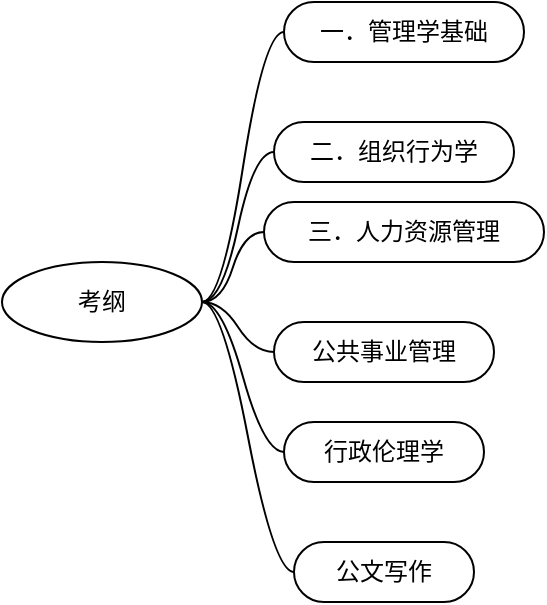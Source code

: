 <mxfile version="14.6.6" type="github">
  <diagram id="KuM8feEAEbuAZmYZ-RdC" name="第 1 页">
    <mxGraphModel dx="813" dy="435" grid="1" gridSize="10" guides="1" tooltips="1" connect="1" arrows="1" fold="1" page="1" pageScale="1" pageWidth="827" pageHeight="1169" math="0" shadow="0">
      <root>
        <mxCell id="0" />
        <mxCell id="1" parent="0" />
        <mxCell id="OkKVm4SSPz9F8FKbyVNO-1" value="考纲" style="ellipse;whiteSpace=wrap;html=1;align=center;newEdgeStyle={&quot;edgeStyle&quot;:&quot;entityRelationEdgeStyle&quot;,&quot;startArrow&quot;:&quot;none&quot;,&quot;endArrow&quot;:&quot;none&quot;,&quot;segment&quot;:10,&quot;curved&quot;:1};treeFolding=1;treeMoving=1;direction=west;" vertex="1" parent="1">
          <mxGeometry x="110" y="350" width="100" height="40" as="geometry" />
        </mxCell>
        <mxCell id="OkKVm4SSPz9F8FKbyVNO-8" value="二．组织行为学" style="whiteSpace=wrap;html=1;rounded=1;arcSize=50;align=center;verticalAlign=middle;strokeWidth=1;autosize=1;spacing=4;treeFolding=1;treeMoving=1;newEdgeStyle={&quot;edgeStyle&quot;:&quot;entityRelationEdgeStyle&quot;,&quot;startArrow&quot;:&quot;none&quot;,&quot;endArrow&quot;:&quot;none&quot;,&quot;segment&quot;:10,&quot;curved&quot;:1};" vertex="1" parent="1">
          <mxGeometry x="246" y="280" width="120" height="30" as="geometry" />
        </mxCell>
        <mxCell id="OkKVm4SSPz9F8FKbyVNO-9" value="" style="edgeStyle=entityRelationEdgeStyle;startArrow=none;endArrow=none;segment=10;curved=1;exitX=0;exitY=0.5;exitDx=0;exitDy=0;" edge="1" target="OkKVm4SSPz9F8FKbyVNO-8" parent="1" source="OkKVm4SSPz9F8FKbyVNO-1">
          <mxGeometry relative="1" as="geometry">
            <mxPoint x="210" y="390" as="sourcePoint" />
          </mxGeometry>
        </mxCell>
        <mxCell id="OkKVm4SSPz9F8FKbyVNO-10" value="一．管理学基础" style="whiteSpace=wrap;html=1;rounded=1;arcSize=50;align=center;verticalAlign=middle;strokeWidth=1;autosize=1;spacing=4;treeFolding=1;treeMoving=1;newEdgeStyle={&quot;edgeStyle&quot;:&quot;entityRelationEdgeStyle&quot;,&quot;startArrow&quot;:&quot;none&quot;,&quot;endArrow&quot;:&quot;none&quot;,&quot;segment&quot;:10,&quot;curved&quot;:1};" vertex="1" parent="1">
          <mxGeometry x="251" y="220" width="120" height="30" as="geometry" />
        </mxCell>
        <mxCell id="OkKVm4SSPz9F8FKbyVNO-11" value="" style="edgeStyle=entityRelationEdgeStyle;startArrow=none;endArrow=none;segment=10;curved=1;exitX=0;exitY=0.5;exitDx=0;exitDy=0;" edge="1" target="OkKVm4SSPz9F8FKbyVNO-10" parent="1" source="OkKVm4SSPz9F8FKbyVNO-1">
          <mxGeometry relative="1" as="geometry">
            <mxPoint x="339.3" y="260" as="sourcePoint" />
          </mxGeometry>
        </mxCell>
        <mxCell id="OkKVm4SSPz9F8FKbyVNO-12" value="三．人力资源管理" style="whiteSpace=wrap;html=1;rounded=1;arcSize=50;align=center;verticalAlign=middle;strokeWidth=1;autosize=1;spacing=4;treeFolding=1;treeMoving=1;newEdgeStyle={&quot;edgeStyle&quot;:&quot;entityRelationEdgeStyle&quot;,&quot;startArrow&quot;:&quot;none&quot;,&quot;endArrow&quot;:&quot;none&quot;,&quot;segment&quot;:10,&quot;curved&quot;:1};" vertex="1" parent="1">
          <mxGeometry x="241" y="320" width="140" height="30" as="geometry" />
        </mxCell>
        <mxCell id="OkKVm4SSPz9F8FKbyVNO-13" value="" style="edgeStyle=entityRelationEdgeStyle;startArrow=none;endArrow=none;segment=10;curved=1;" edge="1" target="OkKVm4SSPz9F8FKbyVNO-12" parent="1" source="OkKVm4SSPz9F8FKbyVNO-1">
          <mxGeometry relative="1" as="geometry">
            <mxPoint x="210" y="370.0" as="sourcePoint" />
          </mxGeometry>
        </mxCell>
        <mxCell id="OkKVm4SSPz9F8FKbyVNO-14" value="行政伦理学" style="whiteSpace=wrap;html=1;rounded=1;arcSize=50;align=center;verticalAlign=middle;strokeWidth=1;autosize=1;spacing=4;treeFolding=1;treeMoving=1;newEdgeStyle={&quot;edgeStyle&quot;:&quot;entityRelationEdgeStyle&quot;,&quot;startArrow&quot;:&quot;none&quot;,&quot;endArrow&quot;:&quot;none&quot;,&quot;segment&quot;:10,&quot;curved&quot;:1};" vertex="1" parent="1">
          <mxGeometry x="251" y="430" width="100" height="30" as="geometry" />
        </mxCell>
        <mxCell id="OkKVm4SSPz9F8FKbyVNO-15" value="" style="edgeStyle=entityRelationEdgeStyle;startArrow=none;endArrow=none;segment=10;curved=1;exitX=0;exitY=0.5;exitDx=0;exitDy=0;" edge="1" target="OkKVm4SSPz9F8FKbyVNO-14" parent="1" source="OkKVm4SSPz9F8FKbyVNO-1">
          <mxGeometry relative="1" as="geometry">
            <mxPoint x="210" y="370" as="sourcePoint" />
          </mxGeometry>
        </mxCell>
        <mxCell id="OkKVm4SSPz9F8FKbyVNO-16" value="公文写作" style="whiteSpace=wrap;html=1;rounded=1;arcSize=50;align=center;verticalAlign=middle;strokeWidth=1;autosize=1;spacing=4;treeFolding=1;treeMoving=1;newEdgeStyle={&quot;edgeStyle&quot;:&quot;entityRelationEdgeStyle&quot;,&quot;startArrow&quot;:&quot;none&quot;,&quot;endArrow&quot;:&quot;none&quot;,&quot;segment&quot;:10,&quot;curved&quot;:1};" vertex="1" parent="1">
          <mxGeometry x="256" y="490" width="90" height="30" as="geometry" />
        </mxCell>
        <mxCell id="OkKVm4SSPz9F8FKbyVNO-17" value="" style="edgeStyle=entityRelationEdgeStyle;startArrow=none;endArrow=none;segment=10;curved=1;exitX=0;exitY=0.5;exitDx=0;exitDy=0;" edge="1" target="OkKVm4SSPz9F8FKbyVNO-16" parent="1" source="OkKVm4SSPz9F8FKbyVNO-1">
          <mxGeometry relative="1" as="geometry">
            <mxPoint x="210" y="370" as="sourcePoint" />
          </mxGeometry>
        </mxCell>
        <mxCell id="OkKVm4SSPz9F8FKbyVNO-18" value="公共事业管理" style="whiteSpace=wrap;html=1;rounded=1;arcSize=50;align=center;verticalAlign=middle;strokeWidth=1;autosize=1;spacing=4;treeFolding=1;treeMoving=1;newEdgeStyle={&quot;edgeStyle&quot;:&quot;entityRelationEdgeStyle&quot;,&quot;startArrow&quot;:&quot;none&quot;,&quot;endArrow&quot;:&quot;none&quot;,&quot;segment&quot;:10,&quot;curved&quot;:1};" vertex="1" parent="1">
          <mxGeometry x="246" y="380" width="110" height="30" as="geometry" />
        </mxCell>
        <mxCell id="OkKVm4SSPz9F8FKbyVNO-19" value="" style="edgeStyle=entityRelationEdgeStyle;startArrow=none;endArrow=none;segment=10;curved=1;exitX=0;exitY=0.5;exitDx=0;exitDy=0;" edge="1" target="OkKVm4SSPz9F8FKbyVNO-18" parent="1" source="OkKVm4SSPz9F8FKbyVNO-1">
          <mxGeometry relative="1" as="geometry">
            <mxPoint x="380" y="290" as="sourcePoint" />
          </mxGeometry>
        </mxCell>
      </root>
    </mxGraphModel>
  </diagram>
</mxfile>
